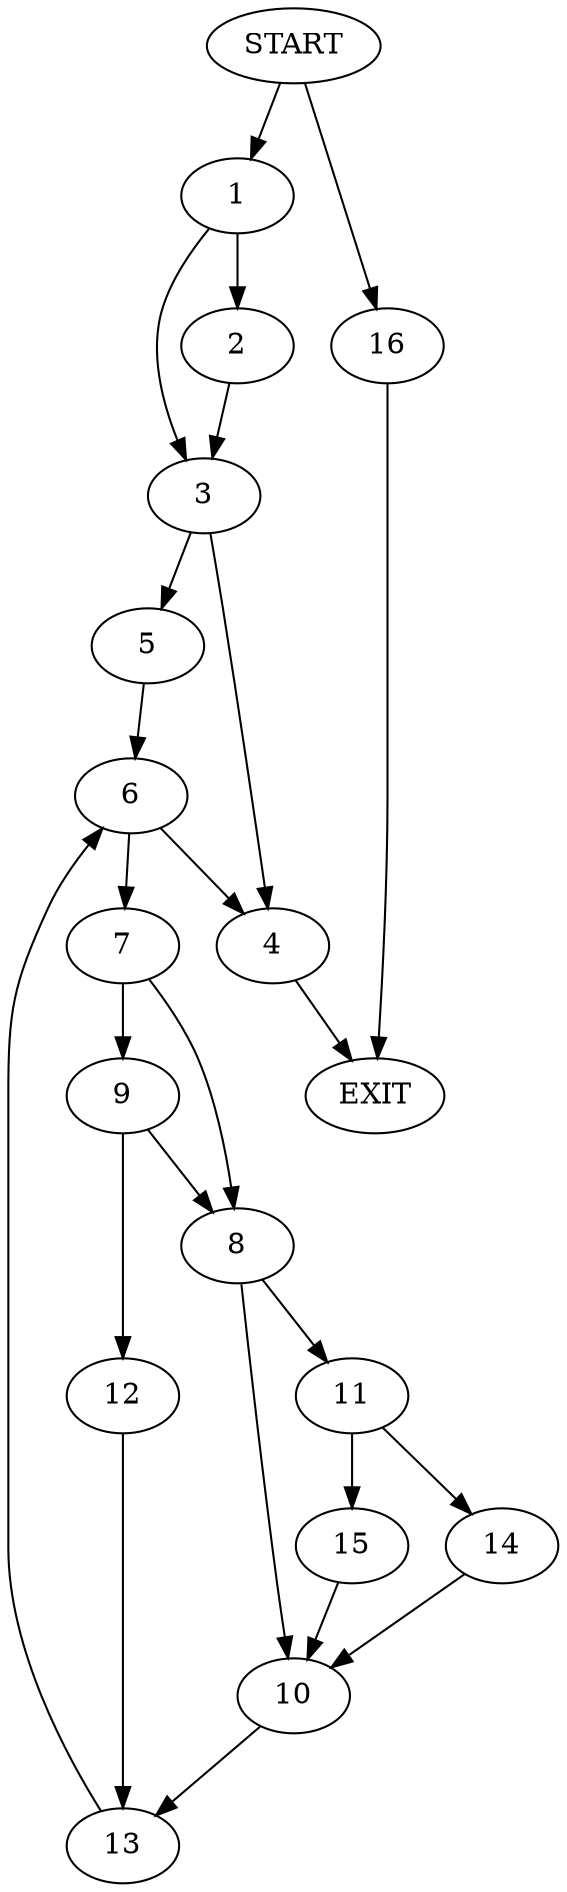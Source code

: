 digraph {
0 [label="START"]
17 [label="EXIT"]
0 -> 1
1 -> 2
1 -> 3
2 -> 3
3 -> 4
3 -> 5
4 -> 17
5 -> 6
6 -> 7
6 -> 4
7 -> 8
7 -> 9
8 -> 10
8 -> 11
9 -> 12
9 -> 8
12 -> 13
13 -> 6
11 -> 14
11 -> 15
10 -> 13
14 -> 10
15 -> 10
0 -> 16
16 -> 17
}
